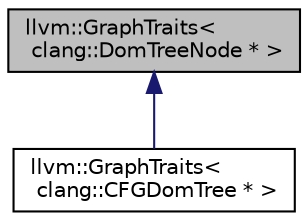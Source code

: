 digraph "llvm::GraphTraits&lt; clang::DomTreeNode * &gt;"
{
 // LATEX_PDF_SIZE
  bgcolor="transparent";
  edge [fontname="Helvetica",fontsize="10",labelfontname="Helvetica",labelfontsize="10"];
  node [fontname="Helvetica",fontsize="10",shape=record];
  Node1 [label="llvm::GraphTraits\<\l clang::DomTreeNode * \>",height=0.2,width=0.4,color="black", fillcolor="grey75", style="filled", fontcolor="black",tooltip="DominatorTree GraphTraits specialization so the DominatorTree can be iterable by generic graph iterat..."];
  Node1 -> Node2 [dir="back",color="midnightblue",fontsize="10",style="solid",fontname="Helvetica"];
  Node2 [label="llvm::GraphTraits\<\l clang::CFGDomTree * \>",height=0.2,width=0.4,color="black",URL="$structllvm_1_1GraphTraits_3_01clang_1_1CFGDomTree_01_5_01_4.html",tooltip=" "];
}
